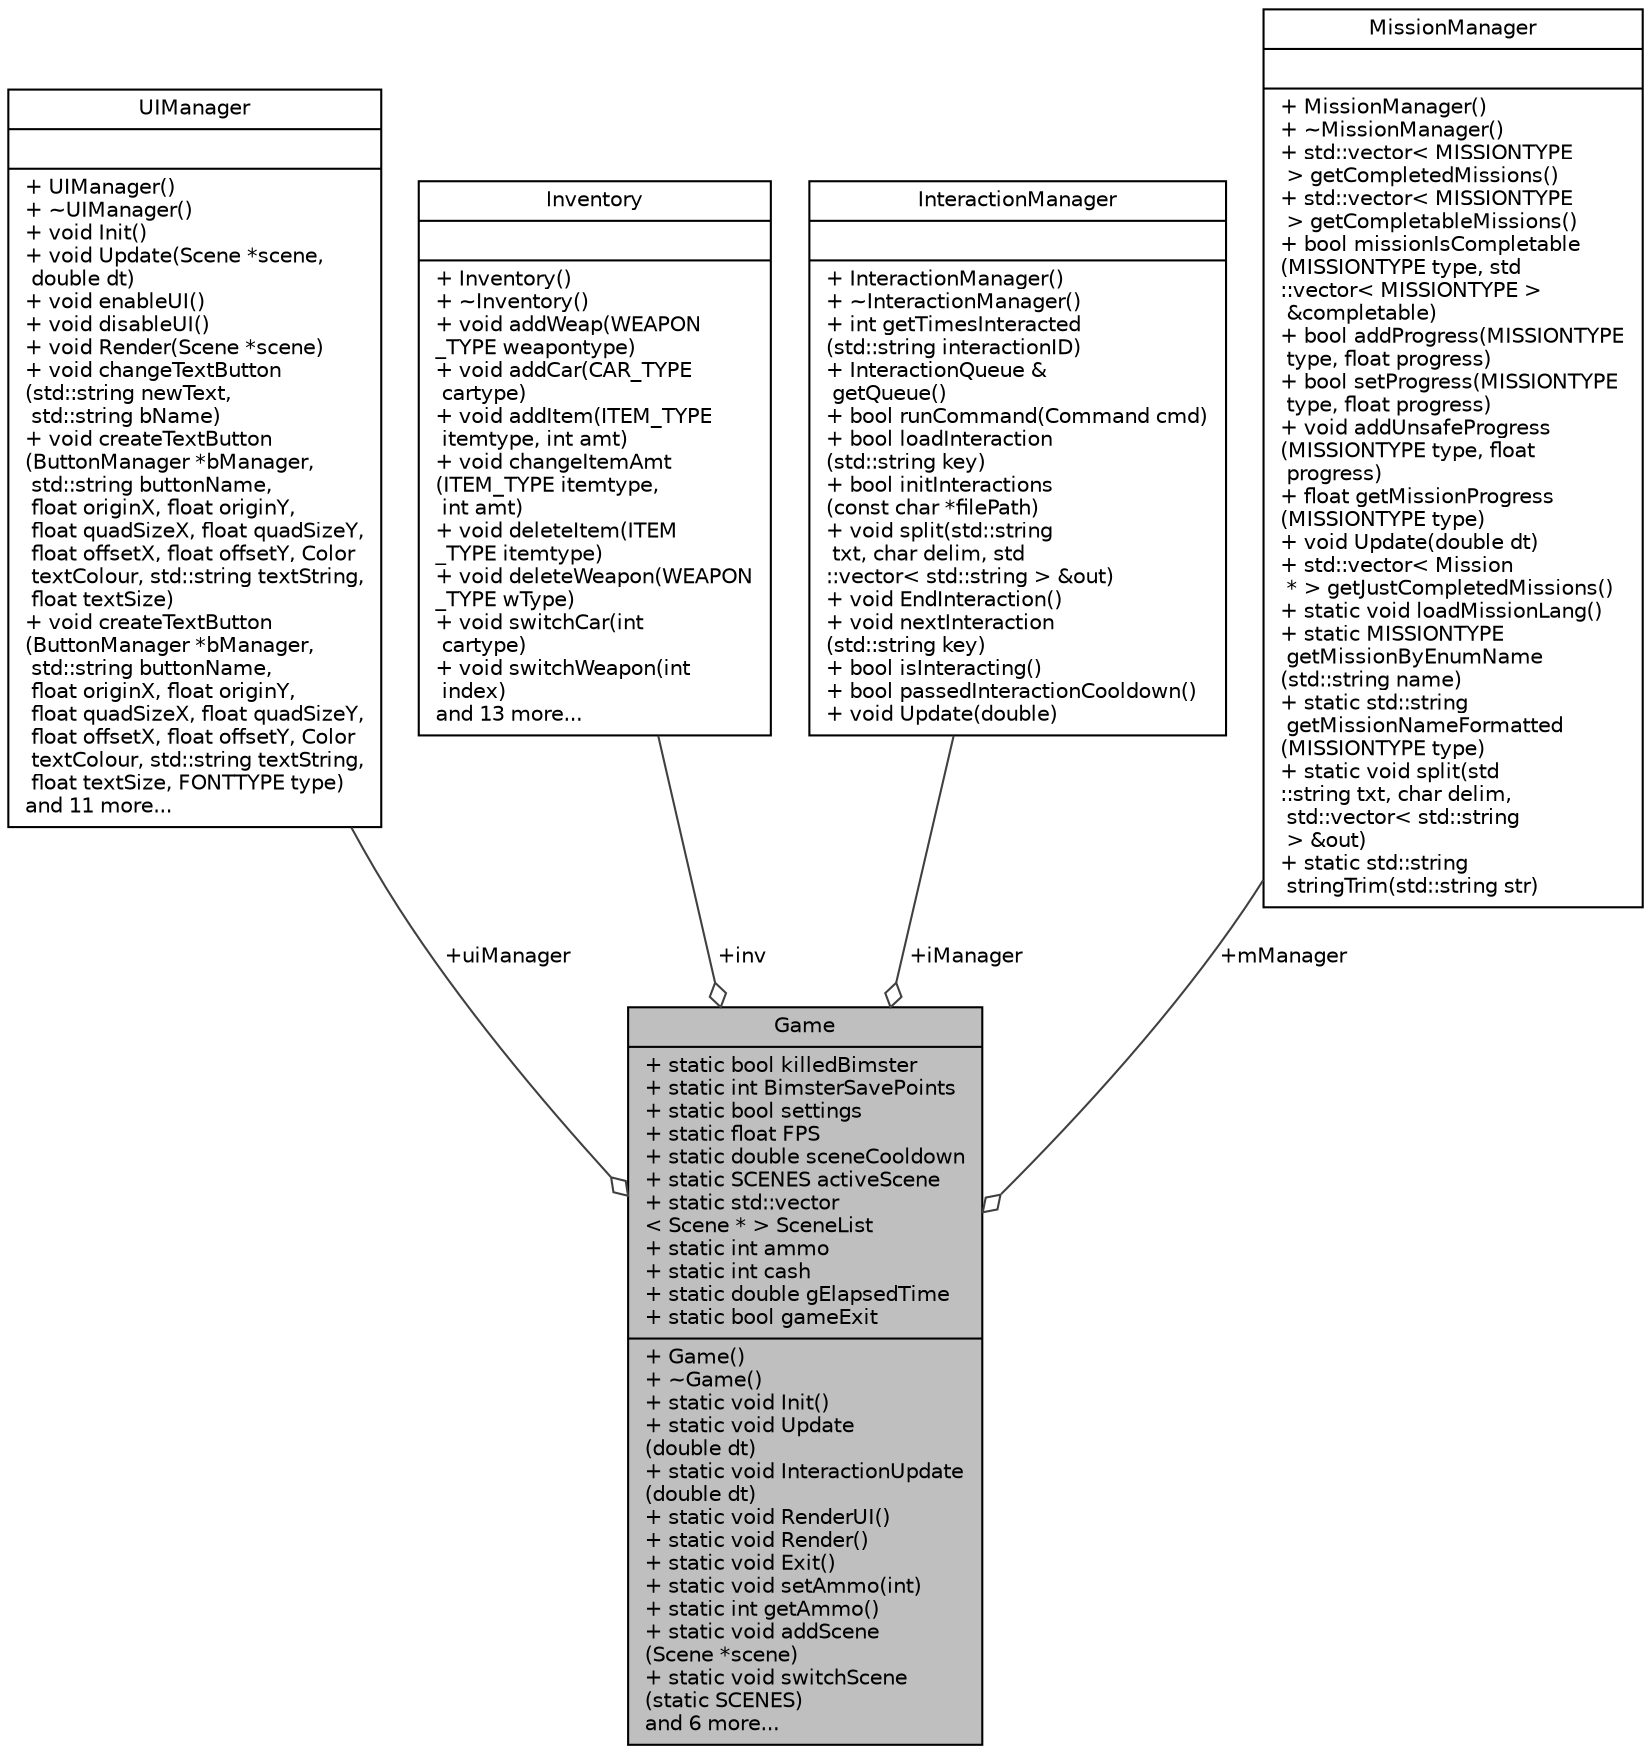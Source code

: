 digraph "Game"
{
 // LATEX_PDF_SIZE
  edge [fontname="Helvetica",fontsize="10",labelfontname="Helvetica",labelfontsize="10"];
  node [fontname="Helvetica",fontsize="10",shape=record];
  Node1 [label="{Game\n|+ static bool killedBimster\l+ static int BimsterSavePoints\l+ static bool settings\l+ static float FPS\l+ static double sceneCooldown\l+ static SCENES activeScene\l+ static std::vector\l\< Scene * \> SceneList\l+ static int ammo\l+ static int cash\l+ static double gElapsedTime\l+ static bool gameExit\l|+  Game()\l+  ~Game()\l+ static void Init()\l+ static void Update\l(double dt)\l+ static void InteractionUpdate\l(double dt)\l+ static void RenderUI()\l+ static void Render()\l+ static void Exit()\l+ static void setAmmo(int)\l+ static int getAmmo()\l+ static void addScene\l(Scene *scene)\l+ static void switchScene\l(static SCENES)\land 6 more...\l}",height=0.2,width=0.4,color="black", fillcolor="grey75", style="filled", fontcolor="black",tooltip="Handles the entire Game. (Scenes, Settings, Managers, etc.)"];
  Node2 -> Node1 [color="grey25",fontsize="10",style="solid",label=" +uiManager" ,arrowhead="odiamond",fontname="Helvetica"];
  Node2 [label="{UIManager\n||+  UIManager()\l+  ~UIManager()\l+ void Init()\l+ void Update(Scene *scene,\l double dt)\l+ void enableUI()\l+ void disableUI()\l+ void Render(Scene *scene)\l+ void changeTextButton\l(std::string newText,\l std::string bName)\l+ void createTextButton\l(ButtonManager *bManager,\l std::string buttonName,\l float originX, float originY,\l float quadSizeX, float quadSizeY,\l float offsetX, float offsetY, Color\l textColour, std::string textString,\l float textSize)\l+ void createTextButton\l(ButtonManager *bManager,\l std::string buttonName,\l float originX, float originY,\l float quadSizeX, float quadSizeY,\l float offsetX, float offsetY, Color\l textColour, std::string textString,\l float textSize, FONTTYPE type)\land 11 more...\l}",height=0.2,width=0.4,color="black", fillcolor="white", style="filled",URL="$class_u_i_manager.html",tooltip="Handles all UIs with Buttons in the Game."];
  Node3 -> Node1 [color="grey25",fontsize="10",style="solid",label=" +inv" ,arrowhead="odiamond",fontname="Helvetica"];
  Node3 [label="{Inventory\n||+  Inventory()\l+  ~Inventory()\l+ void addWeap(WEAPON\l_TYPE weapontype)\l+ void addCar(CAR_TYPE\l cartype)\l+ void addItem(ITEM_TYPE\l itemtype, int amt)\l+ void changeItemAmt\l(ITEM_TYPE itemtype,\l int amt)\l+ void deleteItem(ITEM\l_TYPE itemtype)\l+ void deleteWeapon(WEAPON\l_TYPE wType)\l+ void switchCar(int\l cartype)\l+ void switchWeapon(int\l index)\land 13 more...\l}",height=0.2,width=0.4,color="black", fillcolor="white", style="filled",URL="$class_inventory.html",tooltip="Manager for all Inventories associated with Player."];
  Node4 -> Node1 [color="grey25",fontsize="10",style="solid",label=" +iManager" ,arrowhead="odiamond",fontname="Helvetica"];
  Node4 [label="{InteractionManager\n||+  InteractionManager()\l+  ~InteractionManager()\l+ int getTimesInteracted\l(std::string interactionID)\l+ InteractionQueue &\l getQueue()\l+ bool runCommand(Command cmd)\l+ bool loadInteraction\l(std::string key)\l+ bool initInteractions\l(const char *filePath)\l+ void split(std::string\l txt, char delim, std\l::vector\< std::string \> &out)\l+ void EndInteraction()\l+ void nextInteraction\l(std::string key)\l+ bool isInteracting()\l+ bool passedInteractionCooldown()\l+ void Update(double)\l}",height=0.2,width=0.4,color="black", fillcolor="white", style="filled",URL="$class_interaction_manager.html",tooltip="Manager to handle the interactions in a map and active interactions using a queue."];
  Node5 -> Node1 [color="grey25",fontsize="10",style="solid",label=" +mManager" ,arrowhead="odiamond",fontname="Helvetica"];
  Node5 [label="{MissionManager\n||+  MissionManager()\l+  ~MissionManager()\l+ std::vector\< MISSIONTYPE\l \> getCompletedMissions()\l+ std::vector\< MISSIONTYPE\l \> getCompletableMissions()\l+ bool missionIsCompletable\l(MISSIONTYPE type, std\l::vector\< MISSIONTYPE \>\l &completable)\l+ bool addProgress(MISSIONTYPE\l type, float progress)\l+ bool setProgress(MISSIONTYPE\l type, float progress)\l+ void addUnsafeProgress\l(MISSIONTYPE type, float\l progress)\l+ float getMissionProgress\l(MISSIONTYPE type)\l+ void Update(double dt)\l+ std::vector\< Mission\l * \> getJustCompletedMissions()\l+ static void loadMissionLang()\l+ static MISSIONTYPE\l getMissionByEnumName\l(std::string name)\l+ static std::string\l getMissionNameFormatted\l(MISSIONTYPE type)\l+ static void split(std\l::string txt, char delim,\l std::vector\< std::string\l \> &out)\l+ static std::string\l stringTrim(std::string str)\l}",height=0.2,width=0.4,color="black", fillcolor="white", style="filled",URL="$class_mission_manager.html",tooltip="Handles all Missions in the Game."];
}
